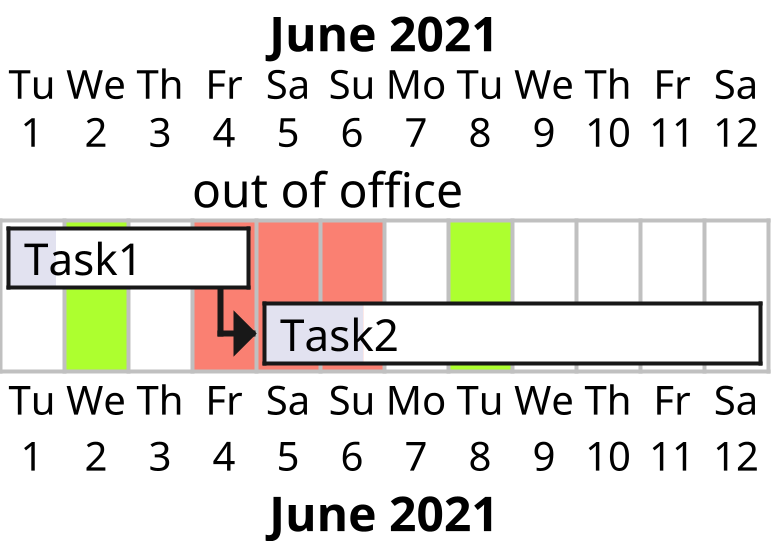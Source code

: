 @startgantt

Project starts 2021-06-01

scale 1200*900

projectscale daily

2021-06-04 to 2021-06-06 are colored in salmon
2021-06-04 to 2021-06-06 are named [out of office]
2021-06-02 is colored in GreenYellow/Green
2021-06-08 is colored in GreenYellow/Green

[Task1] as [t1] lasts 4 days and starts 2021-06-01
[Task2] as [t2] lasts 8 days and starts at [t1]'s end

[t1] is 20% completed
[t2] is 20% completed



@endgantt